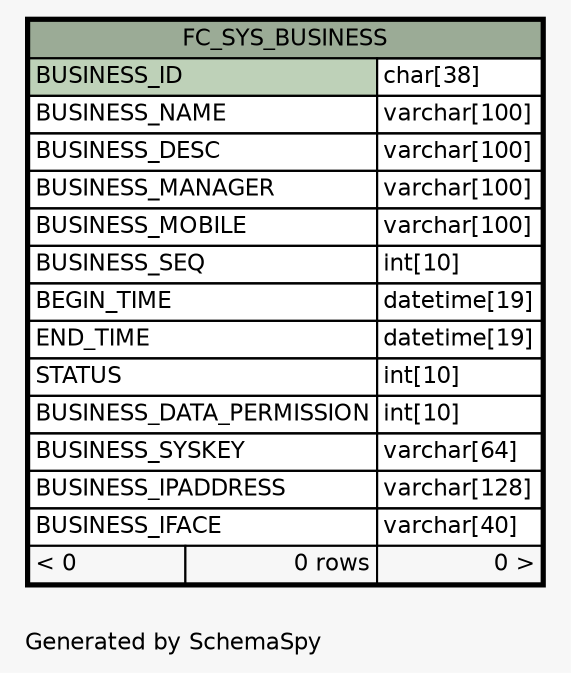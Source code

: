 // dot 2.26.0 on Linux 2.6.32-504.8.1.el6.x86_64
// SchemaSpy rev 590
digraph "oneDegreeRelationshipsDiagram" {
  graph [
    rankdir="RL"
    bgcolor="#f7f7f7"
    label="\nGenerated by SchemaSpy"
    labeljust="l"
    nodesep="0.18"
    ranksep="0.46"
    fontname="Helvetica"
    fontsize="11"
  ];
  node [
    fontname="Helvetica"
    fontsize="11"
    shape="plaintext"
  ];
  edge [
    arrowsize="0.8"
  ];
  "FC_SYS_BUSINESS" [
    label=<
    <TABLE BORDER="2" CELLBORDER="1" CELLSPACING="0" BGCOLOR="#ffffff">
      <TR><TD COLSPAN="3" BGCOLOR="#9bab96" ALIGN="CENTER">FC_SYS_BUSINESS</TD></TR>
      <TR><TD PORT="BUSINESS_ID" COLSPAN="2" BGCOLOR="#bed1b8" ALIGN="LEFT">BUSINESS_ID</TD><TD PORT="BUSINESS_ID.type" ALIGN="LEFT">char[38]</TD></TR>
      <TR><TD PORT="BUSINESS_NAME" COLSPAN="2" ALIGN="LEFT">BUSINESS_NAME</TD><TD PORT="BUSINESS_NAME.type" ALIGN="LEFT">varchar[100]</TD></TR>
      <TR><TD PORT="BUSINESS_DESC" COLSPAN="2" ALIGN="LEFT">BUSINESS_DESC</TD><TD PORT="BUSINESS_DESC.type" ALIGN="LEFT">varchar[100]</TD></TR>
      <TR><TD PORT="BUSINESS_MANAGER" COLSPAN="2" ALIGN="LEFT">BUSINESS_MANAGER</TD><TD PORT="BUSINESS_MANAGER.type" ALIGN="LEFT">varchar[100]</TD></TR>
      <TR><TD PORT="BUSINESS_MOBILE" COLSPAN="2" ALIGN="LEFT">BUSINESS_MOBILE</TD><TD PORT="BUSINESS_MOBILE.type" ALIGN="LEFT">varchar[100]</TD></TR>
      <TR><TD PORT="BUSINESS_SEQ" COLSPAN="2" ALIGN="LEFT">BUSINESS_SEQ</TD><TD PORT="BUSINESS_SEQ.type" ALIGN="LEFT">int[10]</TD></TR>
      <TR><TD PORT="BEGIN_TIME" COLSPAN="2" ALIGN="LEFT">BEGIN_TIME</TD><TD PORT="BEGIN_TIME.type" ALIGN="LEFT">datetime[19]</TD></TR>
      <TR><TD PORT="END_TIME" COLSPAN="2" ALIGN="LEFT">END_TIME</TD><TD PORT="END_TIME.type" ALIGN="LEFT">datetime[19]</TD></TR>
      <TR><TD PORT="STATUS" COLSPAN="2" ALIGN="LEFT">STATUS</TD><TD PORT="STATUS.type" ALIGN="LEFT">int[10]</TD></TR>
      <TR><TD PORT="BUSINESS_DATA_PERMISSION" COLSPAN="2" ALIGN="LEFT">BUSINESS_DATA_PERMISSION</TD><TD PORT="BUSINESS_DATA_PERMISSION.type" ALIGN="LEFT">int[10]</TD></TR>
      <TR><TD PORT="BUSINESS_SYSKEY" COLSPAN="2" ALIGN="LEFT">BUSINESS_SYSKEY</TD><TD PORT="BUSINESS_SYSKEY.type" ALIGN="LEFT">varchar[64]</TD></TR>
      <TR><TD PORT="BUSINESS_IPADDRESS" COLSPAN="2" ALIGN="LEFT">BUSINESS_IPADDRESS</TD><TD PORT="BUSINESS_IPADDRESS.type" ALIGN="LEFT">varchar[128]</TD></TR>
      <TR><TD PORT="BUSINESS_IFACE" COLSPAN="2" ALIGN="LEFT">BUSINESS_IFACE</TD><TD PORT="BUSINESS_IFACE.type" ALIGN="LEFT">varchar[40]</TD></TR>
      <TR><TD ALIGN="LEFT" BGCOLOR="#f7f7f7">&lt; 0</TD><TD ALIGN="RIGHT" BGCOLOR="#f7f7f7">0 rows</TD><TD ALIGN="RIGHT" BGCOLOR="#f7f7f7">0 &gt;</TD></TR>
    </TABLE>>
    URL="FC_SYS_BUSINESS.html"
    tooltip="FC_SYS_BUSINESS"
  ];
}
